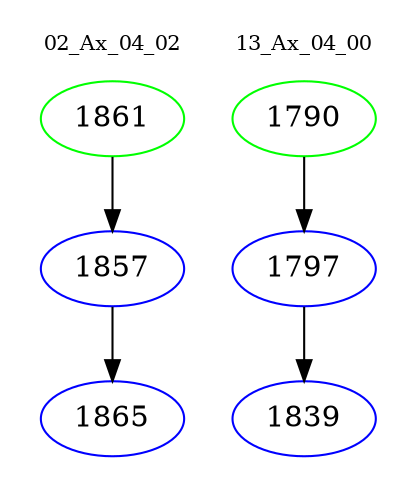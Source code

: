 digraph{
subgraph cluster_0 {
color = white
label = "02_Ax_04_02";
fontsize=10;
T0_1861 [label="1861", color="green"]
T0_1861 -> T0_1857 [color="black"]
T0_1857 [label="1857", color="blue"]
T0_1857 -> T0_1865 [color="black"]
T0_1865 [label="1865", color="blue"]
}
subgraph cluster_1 {
color = white
label = "13_Ax_04_00";
fontsize=10;
T1_1790 [label="1790", color="green"]
T1_1790 -> T1_1797 [color="black"]
T1_1797 [label="1797", color="blue"]
T1_1797 -> T1_1839 [color="black"]
T1_1839 [label="1839", color="blue"]
}
}
